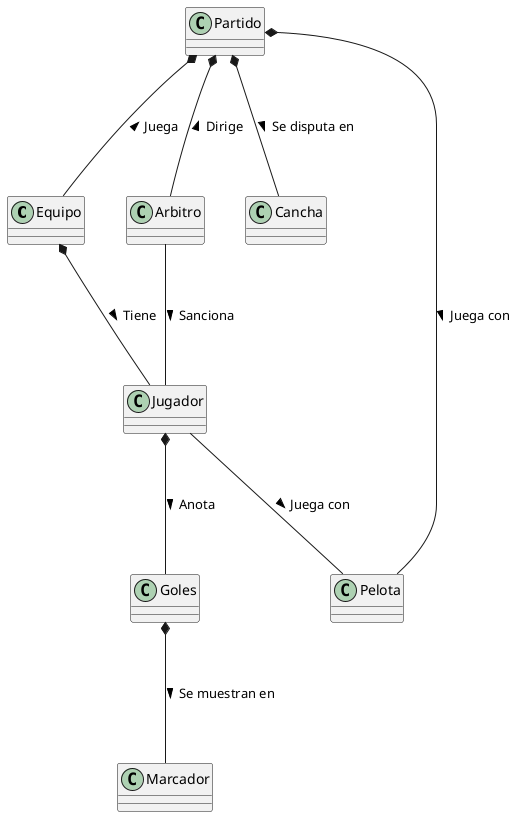 @startuml Football
class Equipo
class Arbitro
class Cancha
class Pelota
class Marcador
class Goles
class Partido
class Jugador

Partido *--- Equipo : Juega <
Equipo *--- Jugador : Tiene >
Partido *--- Arbitro : Dirige <
Arbitro --- Jugador : Sanciona >
Jugador --- Pelota : Juega con >
Partido *--- Pelota : Juega con >
Goles *--- Marcador : Se muestran en >
Partido *--- Cancha :  Se disputa en >
Jugador *--- Goles : Anota >

@enduml
